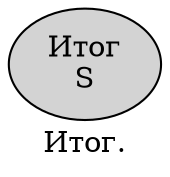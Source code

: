digraph SENTENCE_4824 {
	graph [label="Итог."]
	node [style=filled]
		0 [label="Итог
S" color="" fillcolor=lightgray penwidth=1 shape=ellipse]
}
